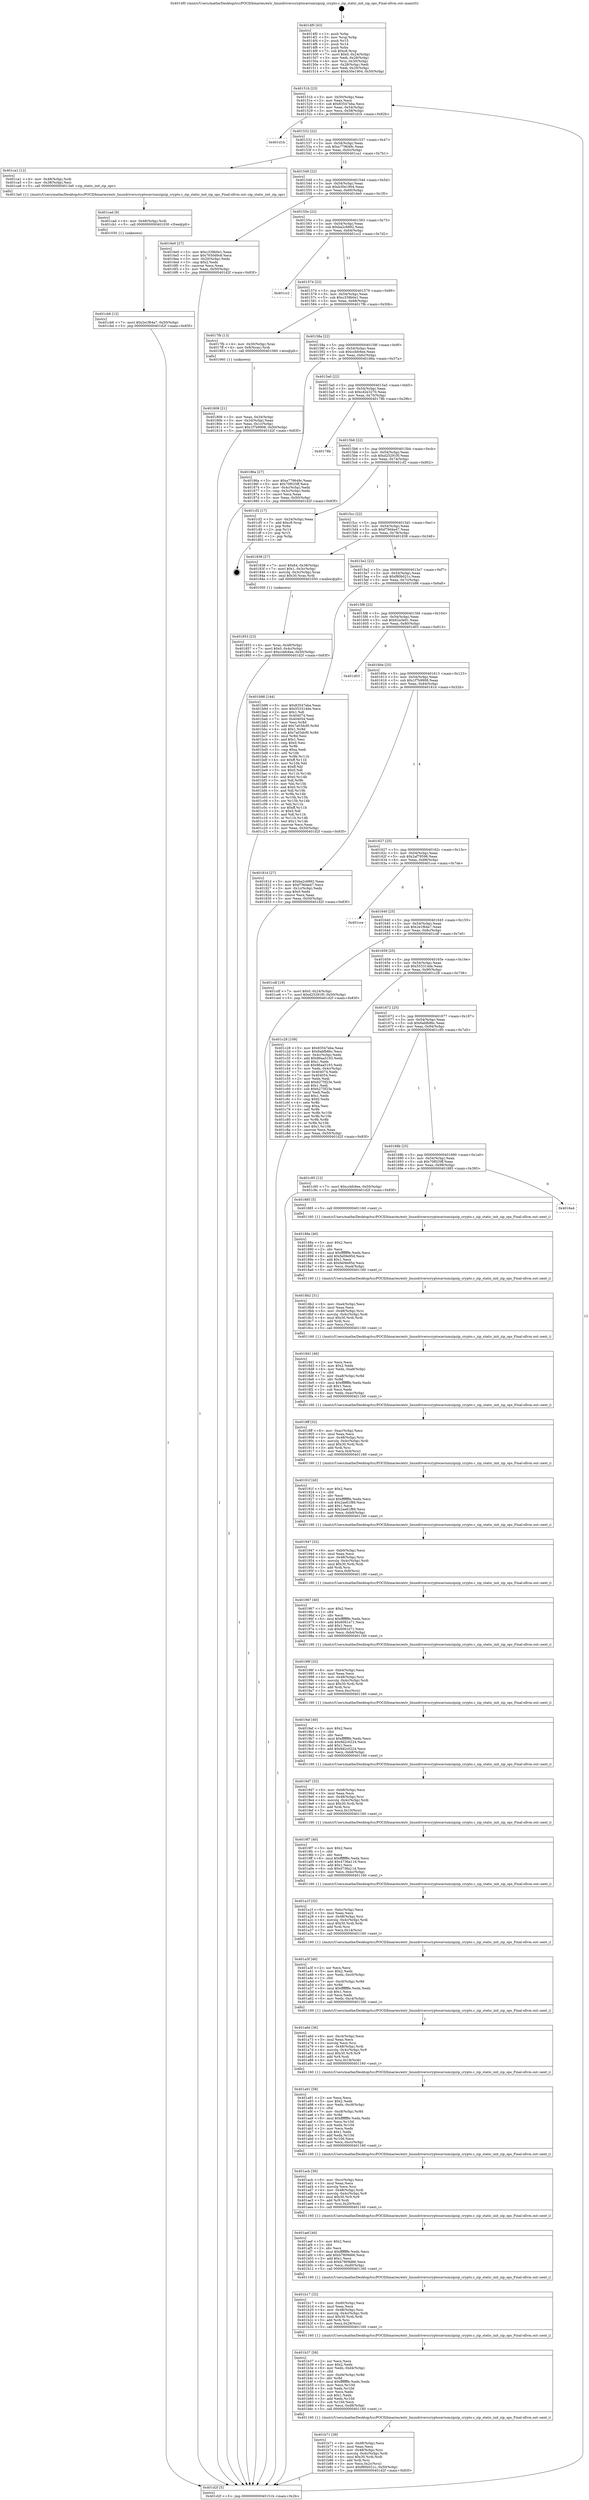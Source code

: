 digraph "0x4014f0" {
  label = "0x4014f0 (/mnt/c/Users/mathe/Desktop/tcc/POCII/binaries/extr_linuxdriverscryptocaviumzipzip_crypto.c_zip_static_init_zip_ops_Final-ollvm.out::main(0))"
  labelloc = "t"
  node[shape=record]

  Entry [label="",width=0.3,height=0.3,shape=circle,fillcolor=black,style=filled]
  "0x40151b" [label="{
     0x40151b [23]\l
     | [instrs]\l
     &nbsp;&nbsp;0x40151b \<+3\>: mov -0x50(%rbp),%eax\l
     &nbsp;&nbsp;0x40151e \<+2\>: mov %eax,%ecx\l
     &nbsp;&nbsp;0x401520 \<+6\>: sub $0x83547eba,%ecx\l
     &nbsp;&nbsp;0x401526 \<+3\>: mov %eax,-0x54(%rbp)\l
     &nbsp;&nbsp;0x401529 \<+3\>: mov %ecx,-0x58(%rbp)\l
     &nbsp;&nbsp;0x40152c \<+6\>: je 0000000000401d1b \<main+0x82b\>\l
  }"]
  "0x401d1b" [label="{
     0x401d1b\l
  }", style=dashed]
  "0x401532" [label="{
     0x401532 [22]\l
     | [instrs]\l
     &nbsp;&nbsp;0x401532 \<+5\>: jmp 0000000000401537 \<main+0x47\>\l
     &nbsp;&nbsp;0x401537 \<+3\>: mov -0x54(%rbp),%eax\l
     &nbsp;&nbsp;0x40153a \<+5\>: sub $0xa779649c,%eax\l
     &nbsp;&nbsp;0x40153f \<+3\>: mov %eax,-0x5c(%rbp)\l
     &nbsp;&nbsp;0x401542 \<+6\>: je 0000000000401ca1 \<main+0x7b1\>\l
  }"]
  Exit [label="",width=0.3,height=0.3,shape=circle,fillcolor=black,style=filled,peripheries=2]
  "0x401ca1" [label="{
     0x401ca1 [12]\l
     | [instrs]\l
     &nbsp;&nbsp;0x401ca1 \<+4\>: mov -0x48(%rbp),%rdi\l
     &nbsp;&nbsp;0x401ca5 \<+3\>: mov -0x38(%rbp),%esi\l
     &nbsp;&nbsp;0x401ca8 \<+5\>: call 00000000004013a0 \<zip_static_init_zip_ops\>\l
     | [calls]\l
     &nbsp;&nbsp;0x4013a0 \{1\} (/mnt/c/Users/mathe/Desktop/tcc/POCII/binaries/extr_linuxdriverscryptocaviumzipzip_crypto.c_zip_static_init_zip_ops_Final-ollvm.out::zip_static_init_zip_ops)\l
  }"]
  "0x401548" [label="{
     0x401548 [22]\l
     | [instrs]\l
     &nbsp;&nbsp;0x401548 \<+5\>: jmp 000000000040154d \<main+0x5d\>\l
     &nbsp;&nbsp;0x40154d \<+3\>: mov -0x54(%rbp),%eax\l
     &nbsp;&nbsp;0x401550 \<+5\>: sub $0xb30e1904,%eax\l
     &nbsp;&nbsp;0x401555 \<+3\>: mov %eax,-0x60(%rbp)\l
     &nbsp;&nbsp;0x401558 \<+6\>: je 00000000004016e0 \<main+0x1f0\>\l
  }"]
  "0x401cb6" [label="{
     0x401cb6 [12]\l
     | [instrs]\l
     &nbsp;&nbsp;0x401cb6 \<+7\>: movl $0x2e1f64a7,-0x50(%rbp)\l
     &nbsp;&nbsp;0x401cbd \<+5\>: jmp 0000000000401d2f \<main+0x83f\>\l
  }"]
  "0x4016e0" [label="{
     0x4016e0 [27]\l
     | [instrs]\l
     &nbsp;&nbsp;0x4016e0 \<+5\>: mov $0xc339b0e1,%eax\l
     &nbsp;&nbsp;0x4016e5 \<+5\>: mov $0x7650d9c8,%ecx\l
     &nbsp;&nbsp;0x4016ea \<+3\>: mov -0x20(%rbp),%edx\l
     &nbsp;&nbsp;0x4016ed \<+3\>: cmp $0x2,%edx\l
     &nbsp;&nbsp;0x4016f0 \<+3\>: cmovne %ecx,%eax\l
     &nbsp;&nbsp;0x4016f3 \<+3\>: mov %eax,-0x50(%rbp)\l
     &nbsp;&nbsp;0x4016f6 \<+5\>: jmp 0000000000401d2f \<main+0x83f\>\l
  }"]
  "0x40155e" [label="{
     0x40155e [22]\l
     | [instrs]\l
     &nbsp;&nbsp;0x40155e \<+5\>: jmp 0000000000401563 \<main+0x73\>\l
     &nbsp;&nbsp;0x401563 \<+3\>: mov -0x54(%rbp),%eax\l
     &nbsp;&nbsp;0x401566 \<+5\>: sub $0xba2c6892,%eax\l
     &nbsp;&nbsp;0x40156b \<+3\>: mov %eax,-0x64(%rbp)\l
     &nbsp;&nbsp;0x40156e \<+6\>: je 0000000000401cc2 \<main+0x7d2\>\l
  }"]
  "0x401d2f" [label="{
     0x401d2f [5]\l
     | [instrs]\l
     &nbsp;&nbsp;0x401d2f \<+5\>: jmp 000000000040151b \<main+0x2b\>\l
  }"]
  "0x4014f0" [label="{
     0x4014f0 [43]\l
     | [instrs]\l
     &nbsp;&nbsp;0x4014f0 \<+1\>: push %rbp\l
     &nbsp;&nbsp;0x4014f1 \<+3\>: mov %rsp,%rbp\l
     &nbsp;&nbsp;0x4014f4 \<+2\>: push %r15\l
     &nbsp;&nbsp;0x4014f6 \<+2\>: push %r14\l
     &nbsp;&nbsp;0x4014f8 \<+1\>: push %rbx\l
     &nbsp;&nbsp;0x4014f9 \<+7\>: sub $0xc8,%rsp\l
     &nbsp;&nbsp;0x401500 \<+7\>: movl $0x0,-0x24(%rbp)\l
     &nbsp;&nbsp;0x401507 \<+3\>: mov %edi,-0x28(%rbp)\l
     &nbsp;&nbsp;0x40150a \<+4\>: mov %rsi,-0x30(%rbp)\l
     &nbsp;&nbsp;0x40150e \<+3\>: mov -0x28(%rbp),%edi\l
     &nbsp;&nbsp;0x401511 \<+3\>: mov %edi,-0x20(%rbp)\l
     &nbsp;&nbsp;0x401514 \<+7\>: movl $0xb30e1904,-0x50(%rbp)\l
  }"]
  "0x401cad" [label="{
     0x401cad [9]\l
     | [instrs]\l
     &nbsp;&nbsp;0x401cad \<+4\>: mov -0x48(%rbp),%rdi\l
     &nbsp;&nbsp;0x401cb1 \<+5\>: call 0000000000401030 \<free@plt\>\l
     | [calls]\l
     &nbsp;&nbsp;0x401030 \{1\} (unknown)\l
  }"]
  "0x401cc2" [label="{
     0x401cc2\l
  }", style=dashed]
  "0x401574" [label="{
     0x401574 [22]\l
     | [instrs]\l
     &nbsp;&nbsp;0x401574 \<+5\>: jmp 0000000000401579 \<main+0x89\>\l
     &nbsp;&nbsp;0x401579 \<+3\>: mov -0x54(%rbp),%eax\l
     &nbsp;&nbsp;0x40157c \<+5\>: sub $0xc339b0e1,%eax\l
     &nbsp;&nbsp;0x401581 \<+3\>: mov %eax,-0x68(%rbp)\l
     &nbsp;&nbsp;0x401584 \<+6\>: je 00000000004017fb \<main+0x30b\>\l
  }"]
  "0x401b71" [label="{
     0x401b71 [39]\l
     | [instrs]\l
     &nbsp;&nbsp;0x401b71 \<+6\>: mov -0xd8(%rbp),%ecx\l
     &nbsp;&nbsp;0x401b77 \<+3\>: imul %eax,%ecx\l
     &nbsp;&nbsp;0x401b7a \<+4\>: mov -0x48(%rbp),%rsi\l
     &nbsp;&nbsp;0x401b7e \<+4\>: movslq -0x4c(%rbp),%rdi\l
     &nbsp;&nbsp;0x401b82 \<+4\>: imul $0x30,%rdi,%rdi\l
     &nbsp;&nbsp;0x401b86 \<+3\>: add %rdi,%rsi\l
     &nbsp;&nbsp;0x401b89 \<+3\>: mov %ecx,0x2c(%rsi)\l
     &nbsp;&nbsp;0x401b8c \<+7\>: movl $0xf80b021c,-0x50(%rbp)\l
     &nbsp;&nbsp;0x401b93 \<+5\>: jmp 0000000000401d2f \<main+0x83f\>\l
  }"]
  "0x4017fb" [label="{
     0x4017fb [13]\l
     | [instrs]\l
     &nbsp;&nbsp;0x4017fb \<+4\>: mov -0x30(%rbp),%rax\l
     &nbsp;&nbsp;0x4017ff \<+4\>: mov 0x8(%rax),%rdi\l
     &nbsp;&nbsp;0x401803 \<+5\>: call 0000000000401060 \<atoi@plt\>\l
     | [calls]\l
     &nbsp;&nbsp;0x401060 \{1\} (unknown)\l
  }"]
  "0x40158a" [label="{
     0x40158a [22]\l
     | [instrs]\l
     &nbsp;&nbsp;0x40158a \<+5\>: jmp 000000000040158f \<main+0x9f\>\l
     &nbsp;&nbsp;0x40158f \<+3\>: mov -0x54(%rbp),%eax\l
     &nbsp;&nbsp;0x401592 \<+5\>: sub $0xccbfc6ee,%eax\l
     &nbsp;&nbsp;0x401597 \<+3\>: mov %eax,-0x6c(%rbp)\l
     &nbsp;&nbsp;0x40159a \<+6\>: je 000000000040186a \<main+0x37a\>\l
  }"]
  "0x401808" [label="{
     0x401808 [21]\l
     | [instrs]\l
     &nbsp;&nbsp;0x401808 \<+3\>: mov %eax,-0x34(%rbp)\l
     &nbsp;&nbsp;0x40180b \<+3\>: mov -0x34(%rbp),%eax\l
     &nbsp;&nbsp;0x40180e \<+3\>: mov %eax,-0x1c(%rbp)\l
     &nbsp;&nbsp;0x401811 \<+7\>: movl $0x1f7b9908,-0x50(%rbp)\l
     &nbsp;&nbsp;0x401818 \<+5\>: jmp 0000000000401d2f \<main+0x83f\>\l
  }"]
  "0x401b37" [label="{
     0x401b37 [58]\l
     | [instrs]\l
     &nbsp;&nbsp;0x401b37 \<+2\>: xor %ecx,%ecx\l
     &nbsp;&nbsp;0x401b39 \<+5\>: mov $0x2,%edx\l
     &nbsp;&nbsp;0x401b3e \<+6\>: mov %edx,-0xd4(%rbp)\l
     &nbsp;&nbsp;0x401b44 \<+1\>: cltd\l
     &nbsp;&nbsp;0x401b45 \<+7\>: mov -0xd4(%rbp),%r8d\l
     &nbsp;&nbsp;0x401b4c \<+3\>: idiv %r8d\l
     &nbsp;&nbsp;0x401b4f \<+6\>: imul $0xfffffffe,%edx,%edx\l
     &nbsp;&nbsp;0x401b55 \<+3\>: mov %ecx,%r10d\l
     &nbsp;&nbsp;0x401b58 \<+3\>: sub %edx,%r10d\l
     &nbsp;&nbsp;0x401b5b \<+2\>: mov %ecx,%edx\l
     &nbsp;&nbsp;0x401b5d \<+3\>: sub $0x1,%edx\l
     &nbsp;&nbsp;0x401b60 \<+3\>: add %edx,%r10d\l
     &nbsp;&nbsp;0x401b63 \<+3\>: sub %r10d,%ecx\l
     &nbsp;&nbsp;0x401b66 \<+6\>: mov %ecx,-0xd8(%rbp)\l
     &nbsp;&nbsp;0x401b6c \<+5\>: call 0000000000401160 \<next_i\>\l
     | [calls]\l
     &nbsp;&nbsp;0x401160 \{1\} (/mnt/c/Users/mathe/Desktop/tcc/POCII/binaries/extr_linuxdriverscryptocaviumzipzip_crypto.c_zip_static_init_zip_ops_Final-ollvm.out::next_i)\l
  }"]
  "0x40186a" [label="{
     0x40186a [27]\l
     | [instrs]\l
     &nbsp;&nbsp;0x40186a \<+5\>: mov $0xa779649c,%eax\l
     &nbsp;&nbsp;0x40186f \<+5\>: mov $0x70f025ff,%ecx\l
     &nbsp;&nbsp;0x401874 \<+3\>: mov -0x4c(%rbp),%edx\l
     &nbsp;&nbsp;0x401877 \<+3\>: cmp -0x3c(%rbp),%edx\l
     &nbsp;&nbsp;0x40187a \<+3\>: cmovl %ecx,%eax\l
     &nbsp;&nbsp;0x40187d \<+3\>: mov %eax,-0x50(%rbp)\l
     &nbsp;&nbsp;0x401880 \<+5\>: jmp 0000000000401d2f \<main+0x83f\>\l
  }"]
  "0x4015a0" [label="{
     0x4015a0 [22]\l
     | [instrs]\l
     &nbsp;&nbsp;0x4015a0 \<+5\>: jmp 00000000004015a5 \<main+0xb5\>\l
     &nbsp;&nbsp;0x4015a5 \<+3\>: mov -0x54(%rbp),%eax\l
     &nbsp;&nbsp;0x4015a8 \<+5\>: sub $0xcd2e3270,%eax\l
     &nbsp;&nbsp;0x4015ad \<+3\>: mov %eax,-0x70(%rbp)\l
     &nbsp;&nbsp;0x4015b0 \<+6\>: je 000000000040178b \<main+0x29b\>\l
  }"]
  "0x401b17" [label="{
     0x401b17 [32]\l
     | [instrs]\l
     &nbsp;&nbsp;0x401b17 \<+6\>: mov -0xd0(%rbp),%ecx\l
     &nbsp;&nbsp;0x401b1d \<+3\>: imul %eax,%ecx\l
     &nbsp;&nbsp;0x401b20 \<+4\>: mov -0x48(%rbp),%rsi\l
     &nbsp;&nbsp;0x401b24 \<+4\>: movslq -0x4c(%rbp),%rdi\l
     &nbsp;&nbsp;0x401b28 \<+4\>: imul $0x30,%rdi,%rdi\l
     &nbsp;&nbsp;0x401b2c \<+3\>: add %rdi,%rsi\l
     &nbsp;&nbsp;0x401b2f \<+3\>: mov %ecx,0x28(%rsi)\l
     &nbsp;&nbsp;0x401b32 \<+5\>: call 0000000000401160 \<next_i\>\l
     | [calls]\l
     &nbsp;&nbsp;0x401160 \{1\} (/mnt/c/Users/mathe/Desktop/tcc/POCII/binaries/extr_linuxdriverscryptocaviumzipzip_crypto.c_zip_static_init_zip_ops_Final-ollvm.out::next_i)\l
  }"]
  "0x40178b" [label="{
     0x40178b\l
  }", style=dashed]
  "0x4015b6" [label="{
     0x4015b6 [22]\l
     | [instrs]\l
     &nbsp;&nbsp;0x4015b6 \<+5\>: jmp 00000000004015bb \<main+0xcb\>\l
     &nbsp;&nbsp;0x4015bb \<+3\>: mov -0x54(%rbp),%eax\l
     &nbsp;&nbsp;0x4015be \<+5\>: sub $0xd25291f0,%eax\l
     &nbsp;&nbsp;0x4015c3 \<+3\>: mov %eax,-0x74(%rbp)\l
     &nbsp;&nbsp;0x4015c6 \<+6\>: je 0000000000401cf2 \<main+0x802\>\l
  }"]
  "0x401aef" [label="{
     0x401aef [40]\l
     | [instrs]\l
     &nbsp;&nbsp;0x401aef \<+5\>: mov $0x2,%ecx\l
     &nbsp;&nbsp;0x401af4 \<+1\>: cltd\l
     &nbsp;&nbsp;0x401af5 \<+2\>: idiv %ecx\l
     &nbsp;&nbsp;0x401af7 \<+6\>: imul $0xfffffffe,%edx,%ecx\l
     &nbsp;&nbsp;0x401afd \<+6\>: add $0xb7809d66,%ecx\l
     &nbsp;&nbsp;0x401b03 \<+3\>: add $0x1,%ecx\l
     &nbsp;&nbsp;0x401b06 \<+6\>: sub $0xb7809d66,%ecx\l
     &nbsp;&nbsp;0x401b0c \<+6\>: mov %ecx,-0xd0(%rbp)\l
     &nbsp;&nbsp;0x401b12 \<+5\>: call 0000000000401160 \<next_i\>\l
     | [calls]\l
     &nbsp;&nbsp;0x401160 \{1\} (/mnt/c/Users/mathe/Desktop/tcc/POCII/binaries/extr_linuxdriverscryptocaviumzipzip_crypto.c_zip_static_init_zip_ops_Final-ollvm.out::next_i)\l
  }"]
  "0x401cf2" [label="{
     0x401cf2 [17]\l
     | [instrs]\l
     &nbsp;&nbsp;0x401cf2 \<+3\>: mov -0x24(%rbp),%eax\l
     &nbsp;&nbsp;0x401cf5 \<+7\>: add $0xc8,%rsp\l
     &nbsp;&nbsp;0x401cfc \<+1\>: pop %rbx\l
     &nbsp;&nbsp;0x401cfd \<+2\>: pop %r14\l
     &nbsp;&nbsp;0x401cff \<+2\>: pop %r15\l
     &nbsp;&nbsp;0x401d01 \<+1\>: pop %rbp\l
     &nbsp;&nbsp;0x401d02 \<+1\>: ret\l
  }"]
  "0x4015cc" [label="{
     0x4015cc [22]\l
     | [instrs]\l
     &nbsp;&nbsp;0x4015cc \<+5\>: jmp 00000000004015d1 \<main+0xe1\>\l
     &nbsp;&nbsp;0x4015d1 \<+3\>: mov -0x54(%rbp),%eax\l
     &nbsp;&nbsp;0x4015d4 \<+5\>: sub $0xf79d4e47,%eax\l
     &nbsp;&nbsp;0x4015d9 \<+3\>: mov %eax,-0x78(%rbp)\l
     &nbsp;&nbsp;0x4015dc \<+6\>: je 0000000000401838 \<main+0x348\>\l
  }"]
  "0x401acb" [label="{
     0x401acb [36]\l
     | [instrs]\l
     &nbsp;&nbsp;0x401acb \<+6\>: mov -0xcc(%rbp),%ecx\l
     &nbsp;&nbsp;0x401ad1 \<+3\>: imul %eax,%ecx\l
     &nbsp;&nbsp;0x401ad4 \<+3\>: movslq %ecx,%rsi\l
     &nbsp;&nbsp;0x401ad7 \<+4\>: mov -0x48(%rbp),%rdi\l
     &nbsp;&nbsp;0x401adb \<+4\>: movslq -0x4c(%rbp),%r9\l
     &nbsp;&nbsp;0x401adf \<+4\>: imul $0x30,%r9,%r9\l
     &nbsp;&nbsp;0x401ae3 \<+3\>: add %r9,%rdi\l
     &nbsp;&nbsp;0x401ae6 \<+4\>: mov %rsi,0x20(%rdi)\l
     &nbsp;&nbsp;0x401aea \<+5\>: call 0000000000401160 \<next_i\>\l
     | [calls]\l
     &nbsp;&nbsp;0x401160 \{1\} (/mnt/c/Users/mathe/Desktop/tcc/POCII/binaries/extr_linuxdriverscryptocaviumzipzip_crypto.c_zip_static_init_zip_ops_Final-ollvm.out::next_i)\l
  }"]
  "0x401838" [label="{
     0x401838 [27]\l
     | [instrs]\l
     &nbsp;&nbsp;0x401838 \<+7\>: movl $0x64,-0x38(%rbp)\l
     &nbsp;&nbsp;0x40183f \<+7\>: movl $0x1,-0x3c(%rbp)\l
     &nbsp;&nbsp;0x401846 \<+4\>: movslq -0x3c(%rbp),%rax\l
     &nbsp;&nbsp;0x40184a \<+4\>: imul $0x30,%rax,%rdi\l
     &nbsp;&nbsp;0x40184e \<+5\>: call 0000000000401050 \<malloc@plt\>\l
     | [calls]\l
     &nbsp;&nbsp;0x401050 \{1\} (unknown)\l
  }"]
  "0x4015e2" [label="{
     0x4015e2 [22]\l
     | [instrs]\l
     &nbsp;&nbsp;0x4015e2 \<+5\>: jmp 00000000004015e7 \<main+0xf7\>\l
     &nbsp;&nbsp;0x4015e7 \<+3\>: mov -0x54(%rbp),%eax\l
     &nbsp;&nbsp;0x4015ea \<+5\>: sub $0xf80b021c,%eax\l
     &nbsp;&nbsp;0x4015ef \<+3\>: mov %eax,-0x7c(%rbp)\l
     &nbsp;&nbsp;0x4015f2 \<+6\>: je 0000000000401b98 \<main+0x6a8\>\l
  }"]
  "0x401a91" [label="{
     0x401a91 [58]\l
     | [instrs]\l
     &nbsp;&nbsp;0x401a91 \<+2\>: xor %ecx,%ecx\l
     &nbsp;&nbsp;0x401a93 \<+5\>: mov $0x2,%edx\l
     &nbsp;&nbsp;0x401a98 \<+6\>: mov %edx,-0xc8(%rbp)\l
     &nbsp;&nbsp;0x401a9e \<+1\>: cltd\l
     &nbsp;&nbsp;0x401a9f \<+7\>: mov -0xc8(%rbp),%r8d\l
     &nbsp;&nbsp;0x401aa6 \<+3\>: idiv %r8d\l
     &nbsp;&nbsp;0x401aa9 \<+6\>: imul $0xfffffffe,%edx,%edx\l
     &nbsp;&nbsp;0x401aaf \<+3\>: mov %ecx,%r10d\l
     &nbsp;&nbsp;0x401ab2 \<+3\>: sub %edx,%r10d\l
     &nbsp;&nbsp;0x401ab5 \<+2\>: mov %ecx,%edx\l
     &nbsp;&nbsp;0x401ab7 \<+3\>: sub $0x1,%edx\l
     &nbsp;&nbsp;0x401aba \<+3\>: add %edx,%r10d\l
     &nbsp;&nbsp;0x401abd \<+3\>: sub %r10d,%ecx\l
     &nbsp;&nbsp;0x401ac0 \<+6\>: mov %ecx,-0xcc(%rbp)\l
     &nbsp;&nbsp;0x401ac6 \<+5\>: call 0000000000401160 \<next_i\>\l
     | [calls]\l
     &nbsp;&nbsp;0x401160 \{1\} (/mnt/c/Users/mathe/Desktop/tcc/POCII/binaries/extr_linuxdriverscryptocaviumzipzip_crypto.c_zip_static_init_zip_ops_Final-ollvm.out::next_i)\l
  }"]
  "0x401b98" [label="{
     0x401b98 [144]\l
     | [instrs]\l
     &nbsp;&nbsp;0x401b98 \<+5\>: mov $0x83547eba,%eax\l
     &nbsp;&nbsp;0x401b9d \<+5\>: mov $0x553314de,%ecx\l
     &nbsp;&nbsp;0x401ba2 \<+2\>: mov $0x1,%dl\l
     &nbsp;&nbsp;0x401ba4 \<+7\>: mov 0x404074,%esi\l
     &nbsp;&nbsp;0x401bab \<+7\>: mov 0x404054,%edi\l
     &nbsp;&nbsp;0x401bb2 \<+3\>: mov %esi,%r8d\l
     &nbsp;&nbsp;0x401bb5 \<+7\>: add $0x7a03dcf0,%r8d\l
     &nbsp;&nbsp;0x401bbc \<+4\>: sub $0x1,%r8d\l
     &nbsp;&nbsp;0x401bc0 \<+7\>: sub $0x7a03dcf0,%r8d\l
     &nbsp;&nbsp;0x401bc7 \<+4\>: imul %r8d,%esi\l
     &nbsp;&nbsp;0x401bcb \<+3\>: and $0x1,%esi\l
     &nbsp;&nbsp;0x401bce \<+3\>: cmp $0x0,%esi\l
     &nbsp;&nbsp;0x401bd1 \<+4\>: sete %r9b\l
     &nbsp;&nbsp;0x401bd5 \<+3\>: cmp $0xa,%edi\l
     &nbsp;&nbsp;0x401bd8 \<+4\>: setl %r10b\l
     &nbsp;&nbsp;0x401bdc \<+3\>: mov %r9b,%r11b\l
     &nbsp;&nbsp;0x401bdf \<+4\>: xor $0xff,%r11b\l
     &nbsp;&nbsp;0x401be3 \<+3\>: mov %r10b,%bl\l
     &nbsp;&nbsp;0x401be6 \<+3\>: xor $0xff,%bl\l
     &nbsp;&nbsp;0x401be9 \<+3\>: xor $0x0,%dl\l
     &nbsp;&nbsp;0x401bec \<+3\>: mov %r11b,%r14b\l
     &nbsp;&nbsp;0x401bef \<+4\>: and $0x0,%r14b\l
     &nbsp;&nbsp;0x401bf3 \<+3\>: and %dl,%r9b\l
     &nbsp;&nbsp;0x401bf6 \<+3\>: mov %bl,%r15b\l
     &nbsp;&nbsp;0x401bf9 \<+4\>: and $0x0,%r15b\l
     &nbsp;&nbsp;0x401bfd \<+3\>: and %dl,%r10b\l
     &nbsp;&nbsp;0x401c00 \<+3\>: or %r9b,%r14b\l
     &nbsp;&nbsp;0x401c03 \<+3\>: or %r10b,%r15b\l
     &nbsp;&nbsp;0x401c06 \<+3\>: xor %r15b,%r14b\l
     &nbsp;&nbsp;0x401c09 \<+3\>: or %bl,%r11b\l
     &nbsp;&nbsp;0x401c0c \<+4\>: xor $0xff,%r11b\l
     &nbsp;&nbsp;0x401c10 \<+3\>: or $0x0,%dl\l
     &nbsp;&nbsp;0x401c13 \<+3\>: and %dl,%r11b\l
     &nbsp;&nbsp;0x401c16 \<+3\>: or %r11b,%r14b\l
     &nbsp;&nbsp;0x401c19 \<+4\>: test $0x1,%r14b\l
     &nbsp;&nbsp;0x401c1d \<+3\>: cmovne %ecx,%eax\l
     &nbsp;&nbsp;0x401c20 \<+3\>: mov %eax,-0x50(%rbp)\l
     &nbsp;&nbsp;0x401c23 \<+5\>: jmp 0000000000401d2f \<main+0x83f\>\l
  }"]
  "0x4015f8" [label="{
     0x4015f8 [22]\l
     | [instrs]\l
     &nbsp;&nbsp;0x4015f8 \<+5\>: jmp 00000000004015fd \<main+0x10d\>\l
     &nbsp;&nbsp;0x4015fd \<+3\>: mov -0x54(%rbp),%eax\l
     &nbsp;&nbsp;0x401600 \<+5\>: sub $0x62a3e01,%eax\l
     &nbsp;&nbsp;0x401605 \<+3\>: mov %eax,-0x80(%rbp)\l
     &nbsp;&nbsp;0x401608 \<+6\>: je 0000000000401d03 \<main+0x813\>\l
  }"]
  "0x401a6d" [label="{
     0x401a6d [36]\l
     | [instrs]\l
     &nbsp;&nbsp;0x401a6d \<+6\>: mov -0xc4(%rbp),%ecx\l
     &nbsp;&nbsp;0x401a73 \<+3\>: imul %eax,%ecx\l
     &nbsp;&nbsp;0x401a76 \<+3\>: movslq %ecx,%rsi\l
     &nbsp;&nbsp;0x401a79 \<+4\>: mov -0x48(%rbp),%rdi\l
     &nbsp;&nbsp;0x401a7d \<+4\>: movslq -0x4c(%rbp),%r9\l
     &nbsp;&nbsp;0x401a81 \<+4\>: imul $0x30,%r9,%r9\l
     &nbsp;&nbsp;0x401a85 \<+3\>: add %r9,%rdi\l
     &nbsp;&nbsp;0x401a88 \<+4\>: mov %rsi,0x18(%rdi)\l
     &nbsp;&nbsp;0x401a8c \<+5\>: call 0000000000401160 \<next_i\>\l
     | [calls]\l
     &nbsp;&nbsp;0x401160 \{1\} (/mnt/c/Users/mathe/Desktop/tcc/POCII/binaries/extr_linuxdriverscryptocaviumzipzip_crypto.c_zip_static_init_zip_ops_Final-ollvm.out::next_i)\l
  }"]
  "0x401d03" [label="{
     0x401d03\l
  }", style=dashed]
  "0x40160e" [label="{
     0x40160e [25]\l
     | [instrs]\l
     &nbsp;&nbsp;0x40160e \<+5\>: jmp 0000000000401613 \<main+0x123\>\l
     &nbsp;&nbsp;0x401613 \<+3\>: mov -0x54(%rbp),%eax\l
     &nbsp;&nbsp;0x401616 \<+5\>: sub $0x1f7b9908,%eax\l
     &nbsp;&nbsp;0x40161b \<+6\>: mov %eax,-0x84(%rbp)\l
     &nbsp;&nbsp;0x401621 \<+6\>: je 000000000040181d \<main+0x32d\>\l
  }"]
  "0x401a3f" [label="{
     0x401a3f [46]\l
     | [instrs]\l
     &nbsp;&nbsp;0x401a3f \<+2\>: xor %ecx,%ecx\l
     &nbsp;&nbsp;0x401a41 \<+5\>: mov $0x2,%edx\l
     &nbsp;&nbsp;0x401a46 \<+6\>: mov %edx,-0xc0(%rbp)\l
     &nbsp;&nbsp;0x401a4c \<+1\>: cltd\l
     &nbsp;&nbsp;0x401a4d \<+7\>: mov -0xc0(%rbp),%r8d\l
     &nbsp;&nbsp;0x401a54 \<+3\>: idiv %r8d\l
     &nbsp;&nbsp;0x401a57 \<+6\>: imul $0xfffffffe,%edx,%edx\l
     &nbsp;&nbsp;0x401a5d \<+3\>: sub $0x1,%ecx\l
     &nbsp;&nbsp;0x401a60 \<+2\>: sub %ecx,%edx\l
     &nbsp;&nbsp;0x401a62 \<+6\>: mov %edx,-0xc4(%rbp)\l
     &nbsp;&nbsp;0x401a68 \<+5\>: call 0000000000401160 \<next_i\>\l
     | [calls]\l
     &nbsp;&nbsp;0x401160 \{1\} (/mnt/c/Users/mathe/Desktop/tcc/POCII/binaries/extr_linuxdriverscryptocaviumzipzip_crypto.c_zip_static_init_zip_ops_Final-ollvm.out::next_i)\l
  }"]
  "0x40181d" [label="{
     0x40181d [27]\l
     | [instrs]\l
     &nbsp;&nbsp;0x40181d \<+5\>: mov $0xba2c6892,%eax\l
     &nbsp;&nbsp;0x401822 \<+5\>: mov $0xf79d4e47,%ecx\l
     &nbsp;&nbsp;0x401827 \<+3\>: mov -0x1c(%rbp),%edx\l
     &nbsp;&nbsp;0x40182a \<+3\>: cmp $0x0,%edx\l
     &nbsp;&nbsp;0x40182d \<+3\>: cmove %ecx,%eax\l
     &nbsp;&nbsp;0x401830 \<+3\>: mov %eax,-0x50(%rbp)\l
     &nbsp;&nbsp;0x401833 \<+5\>: jmp 0000000000401d2f \<main+0x83f\>\l
  }"]
  "0x401627" [label="{
     0x401627 [25]\l
     | [instrs]\l
     &nbsp;&nbsp;0x401627 \<+5\>: jmp 000000000040162c \<main+0x13c\>\l
     &nbsp;&nbsp;0x40162c \<+3\>: mov -0x54(%rbp),%eax\l
     &nbsp;&nbsp;0x40162f \<+5\>: sub $0x2af79598,%eax\l
     &nbsp;&nbsp;0x401634 \<+6\>: mov %eax,-0x88(%rbp)\l
     &nbsp;&nbsp;0x40163a \<+6\>: je 0000000000401cce \<main+0x7de\>\l
  }"]
  "0x401853" [label="{
     0x401853 [23]\l
     | [instrs]\l
     &nbsp;&nbsp;0x401853 \<+4\>: mov %rax,-0x48(%rbp)\l
     &nbsp;&nbsp;0x401857 \<+7\>: movl $0x0,-0x4c(%rbp)\l
     &nbsp;&nbsp;0x40185e \<+7\>: movl $0xccbfc6ee,-0x50(%rbp)\l
     &nbsp;&nbsp;0x401865 \<+5\>: jmp 0000000000401d2f \<main+0x83f\>\l
  }"]
  "0x401a1f" [label="{
     0x401a1f [32]\l
     | [instrs]\l
     &nbsp;&nbsp;0x401a1f \<+6\>: mov -0xbc(%rbp),%ecx\l
     &nbsp;&nbsp;0x401a25 \<+3\>: imul %eax,%ecx\l
     &nbsp;&nbsp;0x401a28 \<+4\>: mov -0x48(%rbp),%rsi\l
     &nbsp;&nbsp;0x401a2c \<+4\>: movslq -0x4c(%rbp),%rdi\l
     &nbsp;&nbsp;0x401a30 \<+4\>: imul $0x30,%rdi,%rdi\l
     &nbsp;&nbsp;0x401a34 \<+3\>: add %rdi,%rsi\l
     &nbsp;&nbsp;0x401a37 \<+3\>: mov %ecx,0x14(%rsi)\l
     &nbsp;&nbsp;0x401a3a \<+5\>: call 0000000000401160 \<next_i\>\l
     | [calls]\l
     &nbsp;&nbsp;0x401160 \{1\} (/mnt/c/Users/mathe/Desktop/tcc/POCII/binaries/extr_linuxdriverscryptocaviumzipzip_crypto.c_zip_static_init_zip_ops_Final-ollvm.out::next_i)\l
  }"]
  "0x401cce" [label="{
     0x401cce\l
  }", style=dashed]
  "0x401640" [label="{
     0x401640 [25]\l
     | [instrs]\l
     &nbsp;&nbsp;0x401640 \<+5\>: jmp 0000000000401645 \<main+0x155\>\l
     &nbsp;&nbsp;0x401645 \<+3\>: mov -0x54(%rbp),%eax\l
     &nbsp;&nbsp;0x401648 \<+5\>: sub $0x2e1f64a7,%eax\l
     &nbsp;&nbsp;0x40164d \<+6\>: mov %eax,-0x8c(%rbp)\l
     &nbsp;&nbsp;0x401653 \<+6\>: je 0000000000401cdf \<main+0x7ef\>\l
  }"]
  "0x4019f7" [label="{
     0x4019f7 [40]\l
     | [instrs]\l
     &nbsp;&nbsp;0x4019f7 \<+5\>: mov $0x2,%ecx\l
     &nbsp;&nbsp;0x4019fc \<+1\>: cltd\l
     &nbsp;&nbsp;0x4019fd \<+2\>: idiv %ecx\l
     &nbsp;&nbsp;0x4019ff \<+6\>: imul $0xfffffffe,%edx,%ecx\l
     &nbsp;&nbsp;0x401a05 \<+6\>: add $0x4736a11d,%ecx\l
     &nbsp;&nbsp;0x401a0b \<+3\>: add $0x1,%ecx\l
     &nbsp;&nbsp;0x401a0e \<+6\>: sub $0x4736a11d,%ecx\l
     &nbsp;&nbsp;0x401a14 \<+6\>: mov %ecx,-0xbc(%rbp)\l
     &nbsp;&nbsp;0x401a1a \<+5\>: call 0000000000401160 \<next_i\>\l
     | [calls]\l
     &nbsp;&nbsp;0x401160 \{1\} (/mnt/c/Users/mathe/Desktop/tcc/POCII/binaries/extr_linuxdriverscryptocaviumzipzip_crypto.c_zip_static_init_zip_ops_Final-ollvm.out::next_i)\l
  }"]
  "0x401cdf" [label="{
     0x401cdf [19]\l
     | [instrs]\l
     &nbsp;&nbsp;0x401cdf \<+7\>: movl $0x0,-0x24(%rbp)\l
     &nbsp;&nbsp;0x401ce6 \<+7\>: movl $0xd25291f0,-0x50(%rbp)\l
     &nbsp;&nbsp;0x401ced \<+5\>: jmp 0000000000401d2f \<main+0x83f\>\l
  }"]
  "0x401659" [label="{
     0x401659 [25]\l
     | [instrs]\l
     &nbsp;&nbsp;0x401659 \<+5\>: jmp 000000000040165e \<main+0x16e\>\l
     &nbsp;&nbsp;0x40165e \<+3\>: mov -0x54(%rbp),%eax\l
     &nbsp;&nbsp;0x401661 \<+5\>: sub $0x553314de,%eax\l
     &nbsp;&nbsp;0x401666 \<+6\>: mov %eax,-0x90(%rbp)\l
     &nbsp;&nbsp;0x40166c \<+6\>: je 0000000000401c28 \<main+0x738\>\l
  }"]
  "0x4019d7" [label="{
     0x4019d7 [32]\l
     | [instrs]\l
     &nbsp;&nbsp;0x4019d7 \<+6\>: mov -0xb8(%rbp),%ecx\l
     &nbsp;&nbsp;0x4019dd \<+3\>: imul %eax,%ecx\l
     &nbsp;&nbsp;0x4019e0 \<+4\>: mov -0x48(%rbp),%rsi\l
     &nbsp;&nbsp;0x4019e4 \<+4\>: movslq -0x4c(%rbp),%rdi\l
     &nbsp;&nbsp;0x4019e8 \<+4\>: imul $0x30,%rdi,%rdi\l
     &nbsp;&nbsp;0x4019ec \<+3\>: add %rdi,%rsi\l
     &nbsp;&nbsp;0x4019ef \<+3\>: mov %ecx,0x10(%rsi)\l
     &nbsp;&nbsp;0x4019f2 \<+5\>: call 0000000000401160 \<next_i\>\l
     | [calls]\l
     &nbsp;&nbsp;0x401160 \{1\} (/mnt/c/Users/mathe/Desktop/tcc/POCII/binaries/extr_linuxdriverscryptocaviumzipzip_crypto.c_zip_static_init_zip_ops_Final-ollvm.out::next_i)\l
  }"]
  "0x401c28" [label="{
     0x401c28 [109]\l
     | [instrs]\l
     &nbsp;&nbsp;0x401c28 \<+5\>: mov $0x83547eba,%eax\l
     &nbsp;&nbsp;0x401c2d \<+5\>: mov $0x6abfb8bc,%ecx\l
     &nbsp;&nbsp;0x401c32 \<+3\>: mov -0x4c(%rbp),%edx\l
     &nbsp;&nbsp;0x401c35 \<+6\>: add $0x86aa5193,%edx\l
     &nbsp;&nbsp;0x401c3b \<+3\>: add $0x1,%edx\l
     &nbsp;&nbsp;0x401c3e \<+6\>: sub $0x86aa5193,%edx\l
     &nbsp;&nbsp;0x401c44 \<+3\>: mov %edx,-0x4c(%rbp)\l
     &nbsp;&nbsp;0x401c47 \<+7\>: mov 0x404074,%edx\l
     &nbsp;&nbsp;0x401c4e \<+7\>: mov 0x404054,%esi\l
     &nbsp;&nbsp;0x401c55 \<+2\>: mov %edx,%edi\l
     &nbsp;&nbsp;0x401c57 \<+6\>: add $0xb275f23e,%edi\l
     &nbsp;&nbsp;0x401c5d \<+3\>: sub $0x1,%edi\l
     &nbsp;&nbsp;0x401c60 \<+6\>: sub $0xb275f23e,%edi\l
     &nbsp;&nbsp;0x401c66 \<+3\>: imul %edi,%edx\l
     &nbsp;&nbsp;0x401c69 \<+3\>: and $0x1,%edx\l
     &nbsp;&nbsp;0x401c6c \<+3\>: cmp $0x0,%edx\l
     &nbsp;&nbsp;0x401c6f \<+4\>: sete %r8b\l
     &nbsp;&nbsp;0x401c73 \<+3\>: cmp $0xa,%esi\l
     &nbsp;&nbsp;0x401c76 \<+4\>: setl %r9b\l
     &nbsp;&nbsp;0x401c7a \<+3\>: mov %r8b,%r10b\l
     &nbsp;&nbsp;0x401c7d \<+3\>: and %r9b,%r10b\l
     &nbsp;&nbsp;0x401c80 \<+3\>: xor %r9b,%r8b\l
     &nbsp;&nbsp;0x401c83 \<+3\>: or %r8b,%r10b\l
     &nbsp;&nbsp;0x401c86 \<+4\>: test $0x1,%r10b\l
     &nbsp;&nbsp;0x401c8a \<+3\>: cmovne %ecx,%eax\l
     &nbsp;&nbsp;0x401c8d \<+3\>: mov %eax,-0x50(%rbp)\l
     &nbsp;&nbsp;0x401c90 \<+5\>: jmp 0000000000401d2f \<main+0x83f\>\l
  }"]
  "0x401672" [label="{
     0x401672 [25]\l
     | [instrs]\l
     &nbsp;&nbsp;0x401672 \<+5\>: jmp 0000000000401677 \<main+0x187\>\l
     &nbsp;&nbsp;0x401677 \<+3\>: mov -0x54(%rbp),%eax\l
     &nbsp;&nbsp;0x40167a \<+5\>: sub $0x6abfb8bc,%eax\l
     &nbsp;&nbsp;0x40167f \<+6\>: mov %eax,-0x94(%rbp)\l
     &nbsp;&nbsp;0x401685 \<+6\>: je 0000000000401c95 \<main+0x7a5\>\l
  }"]
  "0x4019af" [label="{
     0x4019af [40]\l
     | [instrs]\l
     &nbsp;&nbsp;0x4019af \<+5\>: mov $0x2,%ecx\l
     &nbsp;&nbsp;0x4019b4 \<+1\>: cltd\l
     &nbsp;&nbsp;0x4019b5 \<+2\>: idiv %ecx\l
     &nbsp;&nbsp;0x4019b7 \<+6\>: imul $0xfffffffe,%edx,%ecx\l
     &nbsp;&nbsp;0x4019bd \<+6\>: sub $0x9d2c0224,%ecx\l
     &nbsp;&nbsp;0x4019c3 \<+3\>: add $0x1,%ecx\l
     &nbsp;&nbsp;0x4019c6 \<+6\>: add $0x9d2c0224,%ecx\l
     &nbsp;&nbsp;0x4019cc \<+6\>: mov %ecx,-0xb8(%rbp)\l
     &nbsp;&nbsp;0x4019d2 \<+5\>: call 0000000000401160 \<next_i\>\l
     | [calls]\l
     &nbsp;&nbsp;0x401160 \{1\} (/mnt/c/Users/mathe/Desktop/tcc/POCII/binaries/extr_linuxdriverscryptocaviumzipzip_crypto.c_zip_static_init_zip_ops_Final-ollvm.out::next_i)\l
  }"]
  "0x401c95" [label="{
     0x401c95 [12]\l
     | [instrs]\l
     &nbsp;&nbsp;0x401c95 \<+7\>: movl $0xccbfc6ee,-0x50(%rbp)\l
     &nbsp;&nbsp;0x401c9c \<+5\>: jmp 0000000000401d2f \<main+0x83f\>\l
  }"]
  "0x40168b" [label="{
     0x40168b [25]\l
     | [instrs]\l
     &nbsp;&nbsp;0x40168b \<+5\>: jmp 0000000000401690 \<main+0x1a0\>\l
     &nbsp;&nbsp;0x401690 \<+3\>: mov -0x54(%rbp),%eax\l
     &nbsp;&nbsp;0x401693 \<+5\>: sub $0x70f025ff,%eax\l
     &nbsp;&nbsp;0x401698 \<+6\>: mov %eax,-0x98(%rbp)\l
     &nbsp;&nbsp;0x40169e \<+6\>: je 0000000000401885 \<main+0x395\>\l
  }"]
  "0x40198f" [label="{
     0x40198f [32]\l
     | [instrs]\l
     &nbsp;&nbsp;0x40198f \<+6\>: mov -0xb4(%rbp),%ecx\l
     &nbsp;&nbsp;0x401995 \<+3\>: imul %eax,%ecx\l
     &nbsp;&nbsp;0x401998 \<+4\>: mov -0x48(%rbp),%rsi\l
     &nbsp;&nbsp;0x40199c \<+4\>: movslq -0x4c(%rbp),%rdi\l
     &nbsp;&nbsp;0x4019a0 \<+4\>: imul $0x30,%rdi,%rdi\l
     &nbsp;&nbsp;0x4019a4 \<+3\>: add %rdi,%rsi\l
     &nbsp;&nbsp;0x4019a7 \<+3\>: mov %ecx,0xc(%rsi)\l
     &nbsp;&nbsp;0x4019aa \<+5\>: call 0000000000401160 \<next_i\>\l
     | [calls]\l
     &nbsp;&nbsp;0x401160 \{1\} (/mnt/c/Users/mathe/Desktop/tcc/POCII/binaries/extr_linuxdriverscryptocaviumzipzip_crypto.c_zip_static_init_zip_ops_Final-ollvm.out::next_i)\l
  }"]
  "0x401885" [label="{
     0x401885 [5]\l
     | [instrs]\l
     &nbsp;&nbsp;0x401885 \<+5\>: call 0000000000401160 \<next_i\>\l
     | [calls]\l
     &nbsp;&nbsp;0x401160 \{1\} (/mnt/c/Users/mathe/Desktop/tcc/POCII/binaries/extr_linuxdriverscryptocaviumzipzip_crypto.c_zip_static_init_zip_ops_Final-ollvm.out::next_i)\l
  }"]
  "0x4016a4" [label="{
     0x4016a4\l
  }", style=dashed]
  "0x40188a" [label="{
     0x40188a [40]\l
     | [instrs]\l
     &nbsp;&nbsp;0x40188a \<+5\>: mov $0x2,%ecx\l
     &nbsp;&nbsp;0x40188f \<+1\>: cltd\l
     &nbsp;&nbsp;0x401890 \<+2\>: idiv %ecx\l
     &nbsp;&nbsp;0x401892 \<+6\>: imul $0xfffffffe,%edx,%ecx\l
     &nbsp;&nbsp;0x401898 \<+6\>: add $0xfa09e95d,%ecx\l
     &nbsp;&nbsp;0x40189e \<+3\>: add $0x1,%ecx\l
     &nbsp;&nbsp;0x4018a1 \<+6\>: sub $0xfa09e95d,%ecx\l
     &nbsp;&nbsp;0x4018a7 \<+6\>: mov %ecx,-0xa4(%rbp)\l
     &nbsp;&nbsp;0x4018ad \<+5\>: call 0000000000401160 \<next_i\>\l
     | [calls]\l
     &nbsp;&nbsp;0x401160 \{1\} (/mnt/c/Users/mathe/Desktop/tcc/POCII/binaries/extr_linuxdriverscryptocaviumzipzip_crypto.c_zip_static_init_zip_ops_Final-ollvm.out::next_i)\l
  }"]
  "0x4018b2" [label="{
     0x4018b2 [31]\l
     | [instrs]\l
     &nbsp;&nbsp;0x4018b2 \<+6\>: mov -0xa4(%rbp),%ecx\l
     &nbsp;&nbsp;0x4018b8 \<+3\>: imul %eax,%ecx\l
     &nbsp;&nbsp;0x4018bb \<+4\>: mov -0x48(%rbp),%rsi\l
     &nbsp;&nbsp;0x4018bf \<+4\>: movslq -0x4c(%rbp),%rdi\l
     &nbsp;&nbsp;0x4018c3 \<+4\>: imul $0x30,%rdi,%rdi\l
     &nbsp;&nbsp;0x4018c7 \<+3\>: add %rdi,%rsi\l
     &nbsp;&nbsp;0x4018ca \<+2\>: mov %ecx,(%rsi)\l
     &nbsp;&nbsp;0x4018cc \<+5\>: call 0000000000401160 \<next_i\>\l
     | [calls]\l
     &nbsp;&nbsp;0x401160 \{1\} (/mnt/c/Users/mathe/Desktop/tcc/POCII/binaries/extr_linuxdriverscryptocaviumzipzip_crypto.c_zip_static_init_zip_ops_Final-ollvm.out::next_i)\l
  }"]
  "0x4018d1" [label="{
     0x4018d1 [46]\l
     | [instrs]\l
     &nbsp;&nbsp;0x4018d1 \<+2\>: xor %ecx,%ecx\l
     &nbsp;&nbsp;0x4018d3 \<+5\>: mov $0x2,%edx\l
     &nbsp;&nbsp;0x4018d8 \<+6\>: mov %edx,-0xa8(%rbp)\l
     &nbsp;&nbsp;0x4018de \<+1\>: cltd\l
     &nbsp;&nbsp;0x4018df \<+7\>: mov -0xa8(%rbp),%r8d\l
     &nbsp;&nbsp;0x4018e6 \<+3\>: idiv %r8d\l
     &nbsp;&nbsp;0x4018e9 \<+6\>: imul $0xfffffffe,%edx,%edx\l
     &nbsp;&nbsp;0x4018ef \<+3\>: sub $0x1,%ecx\l
     &nbsp;&nbsp;0x4018f2 \<+2\>: sub %ecx,%edx\l
     &nbsp;&nbsp;0x4018f4 \<+6\>: mov %edx,-0xac(%rbp)\l
     &nbsp;&nbsp;0x4018fa \<+5\>: call 0000000000401160 \<next_i\>\l
     | [calls]\l
     &nbsp;&nbsp;0x401160 \{1\} (/mnt/c/Users/mathe/Desktop/tcc/POCII/binaries/extr_linuxdriverscryptocaviumzipzip_crypto.c_zip_static_init_zip_ops_Final-ollvm.out::next_i)\l
  }"]
  "0x4018ff" [label="{
     0x4018ff [32]\l
     | [instrs]\l
     &nbsp;&nbsp;0x4018ff \<+6\>: mov -0xac(%rbp),%ecx\l
     &nbsp;&nbsp;0x401905 \<+3\>: imul %eax,%ecx\l
     &nbsp;&nbsp;0x401908 \<+4\>: mov -0x48(%rbp),%rsi\l
     &nbsp;&nbsp;0x40190c \<+4\>: movslq -0x4c(%rbp),%rdi\l
     &nbsp;&nbsp;0x401910 \<+4\>: imul $0x30,%rdi,%rdi\l
     &nbsp;&nbsp;0x401914 \<+3\>: add %rdi,%rsi\l
     &nbsp;&nbsp;0x401917 \<+3\>: mov %ecx,0x4(%rsi)\l
     &nbsp;&nbsp;0x40191a \<+5\>: call 0000000000401160 \<next_i\>\l
     | [calls]\l
     &nbsp;&nbsp;0x401160 \{1\} (/mnt/c/Users/mathe/Desktop/tcc/POCII/binaries/extr_linuxdriverscryptocaviumzipzip_crypto.c_zip_static_init_zip_ops_Final-ollvm.out::next_i)\l
  }"]
  "0x40191f" [label="{
     0x40191f [40]\l
     | [instrs]\l
     &nbsp;&nbsp;0x40191f \<+5\>: mov $0x2,%ecx\l
     &nbsp;&nbsp;0x401924 \<+1\>: cltd\l
     &nbsp;&nbsp;0x401925 \<+2\>: idiv %ecx\l
     &nbsp;&nbsp;0x401927 \<+6\>: imul $0xfffffffe,%edx,%ecx\l
     &nbsp;&nbsp;0x40192d \<+6\>: sub $0x2ae61f89,%ecx\l
     &nbsp;&nbsp;0x401933 \<+3\>: add $0x1,%ecx\l
     &nbsp;&nbsp;0x401936 \<+6\>: add $0x2ae61f89,%ecx\l
     &nbsp;&nbsp;0x40193c \<+6\>: mov %ecx,-0xb0(%rbp)\l
     &nbsp;&nbsp;0x401942 \<+5\>: call 0000000000401160 \<next_i\>\l
     | [calls]\l
     &nbsp;&nbsp;0x401160 \{1\} (/mnt/c/Users/mathe/Desktop/tcc/POCII/binaries/extr_linuxdriverscryptocaviumzipzip_crypto.c_zip_static_init_zip_ops_Final-ollvm.out::next_i)\l
  }"]
  "0x401947" [label="{
     0x401947 [32]\l
     | [instrs]\l
     &nbsp;&nbsp;0x401947 \<+6\>: mov -0xb0(%rbp),%ecx\l
     &nbsp;&nbsp;0x40194d \<+3\>: imul %eax,%ecx\l
     &nbsp;&nbsp;0x401950 \<+4\>: mov -0x48(%rbp),%rsi\l
     &nbsp;&nbsp;0x401954 \<+4\>: movslq -0x4c(%rbp),%rdi\l
     &nbsp;&nbsp;0x401958 \<+4\>: imul $0x30,%rdi,%rdi\l
     &nbsp;&nbsp;0x40195c \<+3\>: add %rdi,%rsi\l
     &nbsp;&nbsp;0x40195f \<+3\>: mov %ecx,0x8(%rsi)\l
     &nbsp;&nbsp;0x401962 \<+5\>: call 0000000000401160 \<next_i\>\l
     | [calls]\l
     &nbsp;&nbsp;0x401160 \{1\} (/mnt/c/Users/mathe/Desktop/tcc/POCII/binaries/extr_linuxdriverscryptocaviumzipzip_crypto.c_zip_static_init_zip_ops_Final-ollvm.out::next_i)\l
  }"]
  "0x401967" [label="{
     0x401967 [40]\l
     | [instrs]\l
     &nbsp;&nbsp;0x401967 \<+5\>: mov $0x2,%ecx\l
     &nbsp;&nbsp;0x40196c \<+1\>: cltd\l
     &nbsp;&nbsp;0x40196d \<+2\>: idiv %ecx\l
     &nbsp;&nbsp;0x40196f \<+6\>: imul $0xfffffffe,%edx,%ecx\l
     &nbsp;&nbsp;0x401975 \<+6\>: add $0x6061e71,%ecx\l
     &nbsp;&nbsp;0x40197b \<+3\>: add $0x1,%ecx\l
     &nbsp;&nbsp;0x40197e \<+6\>: sub $0x6061e71,%ecx\l
     &nbsp;&nbsp;0x401984 \<+6\>: mov %ecx,-0xb4(%rbp)\l
     &nbsp;&nbsp;0x40198a \<+5\>: call 0000000000401160 \<next_i\>\l
     | [calls]\l
     &nbsp;&nbsp;0x401160 \{1\} (/mnt/c/Users/mathe/Desktop/tcc/POCII/binaries/extr_linuxdriverscryptocaviumzipzip_crypto.c_zip_static_init_zip_ops_Final-ollvm.out::next_i)\l
  }"]
  Entry -> "0x4014f0" [label=" 1"]
  "0x40151b" -> "0x401d1b" [label=" 0"]
  "0x40151b" -> "0x401532" [label=" 13"]
  "0x401cf2" -> Exit [label=" 1"]
  "0x401532" -> "0x401ca1" [label=" 1"]
  "0x401532" -> "0x401548" [label=" 12"]
  "0x401cdf" -> "0x401d2f" [label=" 1"]
  "0x401548" -> "0x4016e0" [label=" 1"]
  "0x401548" -> "0x40155e" [label=" 11"]
  "0x4016e0" -> "0x401d2f" [label=" 1"]
  "0x4014f0" -> "0x40151b" [label=" 1"]
  "0x401d2f" -> "0x40151b" [label=" 12"]
  "0x401cb6" -> "0x401d2f" [label=" 1"]
  "0x40155e" -> "0x401cc2" [label=" 0"]
  "0x40155e" -> "0x401574" [label=" 11"]
  "0x401cad" -> "0x401cb6" [label=" 1"]
  "0x401574" -> "0x4017fb" [label=" 1"]
  "0x401574" -> "0x40158a" [label=" 10"]
  "0x4017fb" -> "0x401808" [label=" 1"]
  "0x401808" -> "0x401d2f" [label=" 1"]
  "0x401ca1" -> "0x401cad" [label=" 1"]
  "0x40158a" -> "0x40186a" [label=" 2"]
  "0x40158a" -> "0x4015a0" [label=" 8"]
  "0x401c95" -> "0x401d2f" [label=" 1"]
  "0x4015a0" -> "0x40178b" [label=" 0"]
  "0x4015a0" -> "0x4015b6" [label=" 8"]
  "0x401c28" -> "0x401d2f" [label=" 1"]
  "0x4015b6" -> "0x401cf2" [label=" 1"]
  "0x4015b6" -> "0x4015cc" [label=" 7"]
  "0x401b98" -> "0x401d2f" [label=" 1"]
  "0x4015cc" -> "0x401838" [label=" 1"]
  "0x4015cc" -> "0x4015e2" [label=" 6"]
  "0x401b71" -> "0x401d2f" [label=" 1"]
  "0x4015e2" -> "0x401b98" [label=" 1"]
  "0x4015e2" -> "0x4015f8" [label=" 5"]
  "0x401b37" -> "0x401b71" [label=" 1"]
  "0x4015f8" -> "0x401d03" [label=" 0"]
  "0x4015f8" -> "0x40160e" [label=" 5"]
  "0x401b17" -> "0x401b37" [label=" 1"]
  "0x40160e" -> "0x40181d" [label=" 1"]
  "0x40160e" -> "0x401627" [label=" 4"]
  "0x40181d" -> "0x401d2f" [label=" 1"]
  "0x401838" -> "0x401853" [label=" 1"]
  "0x401853" -> "0x401d2f" [label=" 1"]
  "0x40186a" -> "0x401d2f" [label=" 2"]
  "0x401aef" -> "0x401b17" [label=" 1"]
  "0x401627" -> "0x401cce" [label=" 0"]
  "0x401627" -> "0x401640" [label=" 4"]
  "0x401acb" -> "0x401aef" [label=" 1"]
  "0x401640" -> "0x401cdf" [label=" 1"]
  "0x401640" -> "0x401659" [label=" 3"]
  "0x401a91" -> "0x401acb" [label=" 1"]
  "0x401659" -> "0x401c28" [label=" 1"]
  "0x401659" -> "0x401672" [label=" 2"]
  "0x401a6d" -> "0x401a91" [label=" 1"]
  "0x401672" -> "0x401c95" [label=" 1"]
  "0x401672" -> "0x40168b" [label=" 1"]
  "0x401a3f" -> "0x401a6d" [label=" 1"]
  "0x40168b" -> "0x401885" [label=" 1"]
  "0x40168b" -> "0x4016a4" [label=" 0"]
  "0x401885" -> "0x40188a" [label=" 1"]
  "0x40188a" -> "0x4018b2" [label=" 1"]
  "0x4018b2" -> "0x4018d1" [label=" 1"]
  "0x4018d1" -> "0x4018ff" [label=" 1"]
  "0x4018ff" -> "0x40191f" [label=" 1"]
  "0x40191f" -> "0x401947" [label=" 1"]
  "0x401947" -> "0x401967" [label=" 1"]
  "0x401967" -> "0x40198f" [label=" 1"]
  "0x40198f" -> "0x4019af" [label=" 1"]
  "0x4019af" -> "0x4019d7" [label=" 1"]
  "0x4019d7" -> "0x4019f7" [label=" 1"]
  "0x4019f7" -> "0x401a1f" [label=" 1"]
  "0x401a1f" -> "0x401a3f" [label=" 1"]
}
